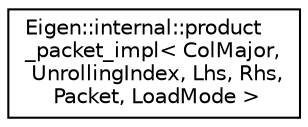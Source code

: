 digraph "Graphical Class Hierarchy"
{
  edge [fontname="Helvetica",fontsize="10",labelfontname="Helvetica",labelfontsize="10"];
  node [fontname="Helvetica",fontsize="10",shape=record];
  rankdir="LR";
  Node1 [label="Eigen::internal::product\l_packet_impl\< ColMajor,\l UnrollingIndex, Lhs, Rhs,\l Packet, LoadMode \>",height=0.2,width=0.4,color="black", fillcolor="white", style="filled",URL="$struct_eigen_1_1internal_1_1product__packet__impl_3_01_col_major_00_01_unrolling_index_00_01_lhsb484f6bb20c0e180bc5f7c2e6e6416dd.html"];
}
